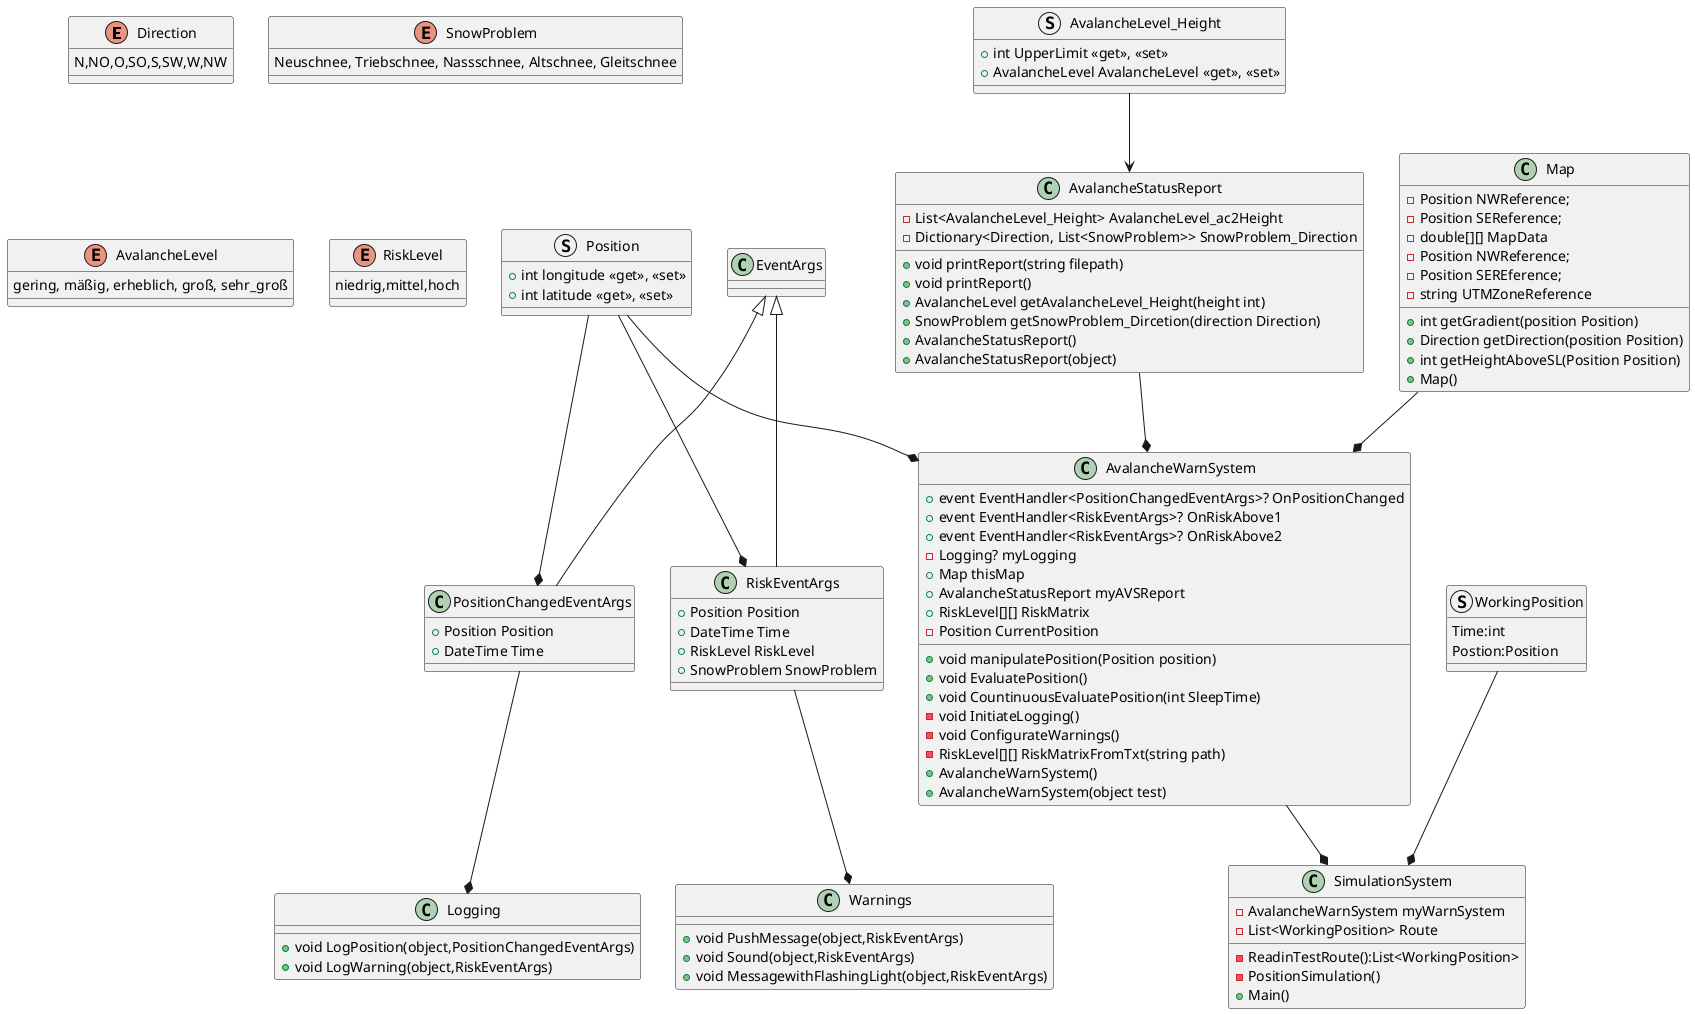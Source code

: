 @startuml ClassDiagram
enum Direction
{
    N,NO,O,SO,S,SW,W,NW
}

enum SnowProblem
{
    Neuschnee, Triebschnee, Nassschnee, Altschnee, Gleitschnee
}

enum AvalancheLevel
{
    gering, mäßig, erheblich, groß, sehr_groß
}

enum RiskLevel
{
    niedrig,mittel,hoch
}

struct Position
{
    + int longitude <<get>>, <<set>>
    + int latitude <<get>>, <<set>>
}

struct AvalancheLevel_Height
{
    + int UpperLimit <<get>>, <<set>>
    + AvalancheLevel AvalancheLevel <<get>>, <<set>>
}

class AvalancheStatusReport
{
    - List<AvalancheLevel_Height> AvalancheLevel_ac2Height
    - Dictionary<Direction, List<SnowProblem>> SnowProblem_Direction
    + void printReport(string filepath)
    + void printReport()
    + AvalancheLevel getAvalancheLevel_Height(height int)
    + SnowProblem getSnowProblem_Dircetion(direction Direction)
    + AvalancheStatusReport()
    + AvalancheStatusReport(object)
}

class Map
{
    - Position NWReference;
    - Position SEReference;
    - double[][] MapData
    - Position NWReference;
    - Position SEREference;
    - string UTMZoneReference
    + int getGradient(position Position)
    + Direction getDirection(position Position)
    + int getHeightAboveSL(Position Position)
    + Map()
}

class Warnings
{
    + void PushMessage(object,RiskEventArgs)
    + void Sound(object,RiskEventArgs)
    + void MessagewithFlashingLight(object,RiskEventArgs)
}

class Logging
{
    + void LogPosition(object,PositionChangedEventArgs)
    + void LogWarning(object,RiskEventArgs)
}

class PositionChangedEventArgs
{
    + Position Position
    + DateTime Time
}

class RiskEventArgs
{
    + Position Position
    + DateTime Time
    + RiskLevel RiskLevel
    + SnowProblem SnowProblem
}

class AvalancheWarnSystem
{
    + event EventHandler<PositionChangedEventArgs>? OnPositionChanged
    + event EventHandler<RiskEventArgs>? OnRiskAbove1
    + event EventHandler<RiskEventArgs>? OnRiskAbove2
    - Logging? myLogging
    + Map thisMap
    + AvalancheStatusReport myAVSReport
    + RiskLevel[][] RiskMatrix
    - Position CurrentPosition 
    + void manipulatePosition(Position position)
    + void EvaluatePosition()
    + void CountinuousEvaluatePosition(int SleepTime)
    - void InitiateLogging()
    - void ConfigurateWarnings()
    - RiskLevel[][] RiskMatrixFromTxt(string path)
    + AvalancheWarnSystem()
    + AvalancheWarnSystem(object test)
}

struct WorkingPosition
{
    Time:int
    Postion:Position    
}
class SimulationSystem
{
    - AvalancheWarnSystem myWarnSystem
    - List<WorkingPosition> Route
    - ReadinTestRoute():List<WorkingPosition>
    - PositionSimulation()
    + Main()
}

RiskEventArgs --* Warnings
PositionChangedEventArgs --* Logging
EventArgs <|-- RiskEventArgs
EventArgs <|-- PositionChangedEventArgs
AvalancheLevel_Height --> AvalancheStatusReport
Position --* RiskEventArgs
Position --* PositionChangedEventArgs
Position --* AvalancheWarnSystem
AvalancheStatusReport --* AvalancheWarnSystem
Map --* AvalancheWarnSystem
AvalancheWarnSystem --* SimulationSystem
WorkingPosition --* SimulationSystem

@enduml
